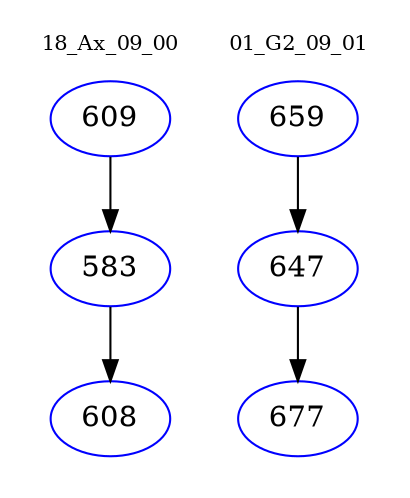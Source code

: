 digraph{
subgraph cluster_0 {
color = white
label = "18_Ax_09_00";
fontsize=10;
T0_609 [label="609", color="blue"]
T0_609 -> T0_583 [color="black"]
T0_583 [label="583", color="blue"]
T0_583 -> T0_608 [color="black"]
T0_608 [label="608", color="blue"]
}
subgraph cluster_1 {
color = white
label = "01_G2_09_01";
fontsize=10;
T1_659 [label="659", color="blue"]
T1_659 -> T1_647 [color="black"]
T1_647 [label="647", color="blue"]
T1_647 -> T1_677 [color="black"]
T1_677 [label="677", color="blue"]
}
}
